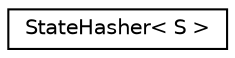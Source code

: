 digraph "Graphical Class Hierarchy"
{
 // INTERACTIVE_SVG=YES
 // LATEX_PDF_SIZE
  edge [fontname="Helvetica",fontsize="10",labelfontname="Helvetica",labelfontsize="10"];
  node [fontname="Helvetica",fontsize="10",shape=record];
  rankdir="LR";
  Node0 [label="StateHasher\< S \>",height=0.2,width=0.4,color="black", fillcolor="white", style="filled",URL="$structStateHasher.html",tooltip=" "];
}
